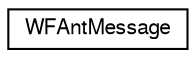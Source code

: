 digraph "Graphical Class Hierarchy"
{
  edge [fontname="FreeSans",fontsize="10",labelfontname="FreeSans",labelfontsize="10"];
  node [fontname="FreeSans",fontsize="10",shape=record];
  rankdir="LR";
  Node1 [label="WFAntMessage",height=0.2,width=0.4,color="black", fillcolor="white", style="filled",URL="$struct_w_f_ant_message.html",tooltip="Describes a message sent or received on an ANT network. "];
}
